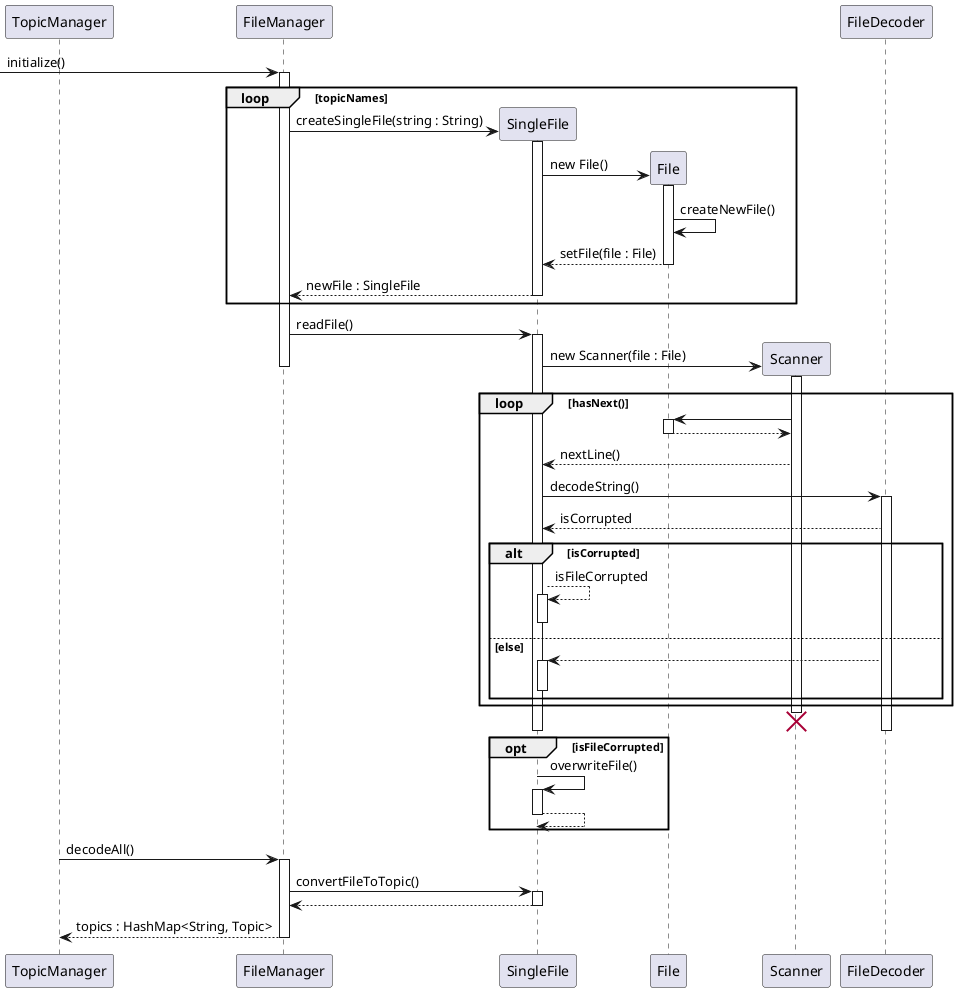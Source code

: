 @startuml

participant TopicManager as tm
participant FileManager as fm
participant SingleFile as sf
participant File as f
participant Scanner as s
participant FileDecoder as fd

-> fm : initialize()
activate fm
loop topicNames
    fm -> sf ** : createSingleFile(string : String)
    activate sf
    sf -> f ** : new File()
    activate f
    f -> f : createNewFile()
    f --> sf : setFile(file : File)
    deactivate f
    sf --> fm : newFile : SingleFile
    deactivate sf
end
fm -> sf : readFile()
activate sf
sf -> s ** : new Scanner(file : File)
activate s
deactivate fm
    loop hasNext()
    s -> f
    activate f
    f --> s
    deactivate f
    s --> sf : nextLine()
    sf -> fd : decodeString()
    activate fd
    fd --> sf : isCorrupted
        alt isCorrupted
        sf --> sf : isFileCorrupted
        activate sf
        deactivate sf
        else else
        fd --> sf
        activate sf
        deactivate sf
        end
    end
    destroy s
    deactivate sf
    deactivate fd
    opt isFileCorrupted
    sf -> sf : overwriteFile()
    activate sf
    sf --> sf
    deactivate sf
    end
tm -> fm : decodeAll()
activate fm
fm -> sf : convertFileToTopic()
activate sf
return
return topics : HashMap<String, Topic>

@enduml